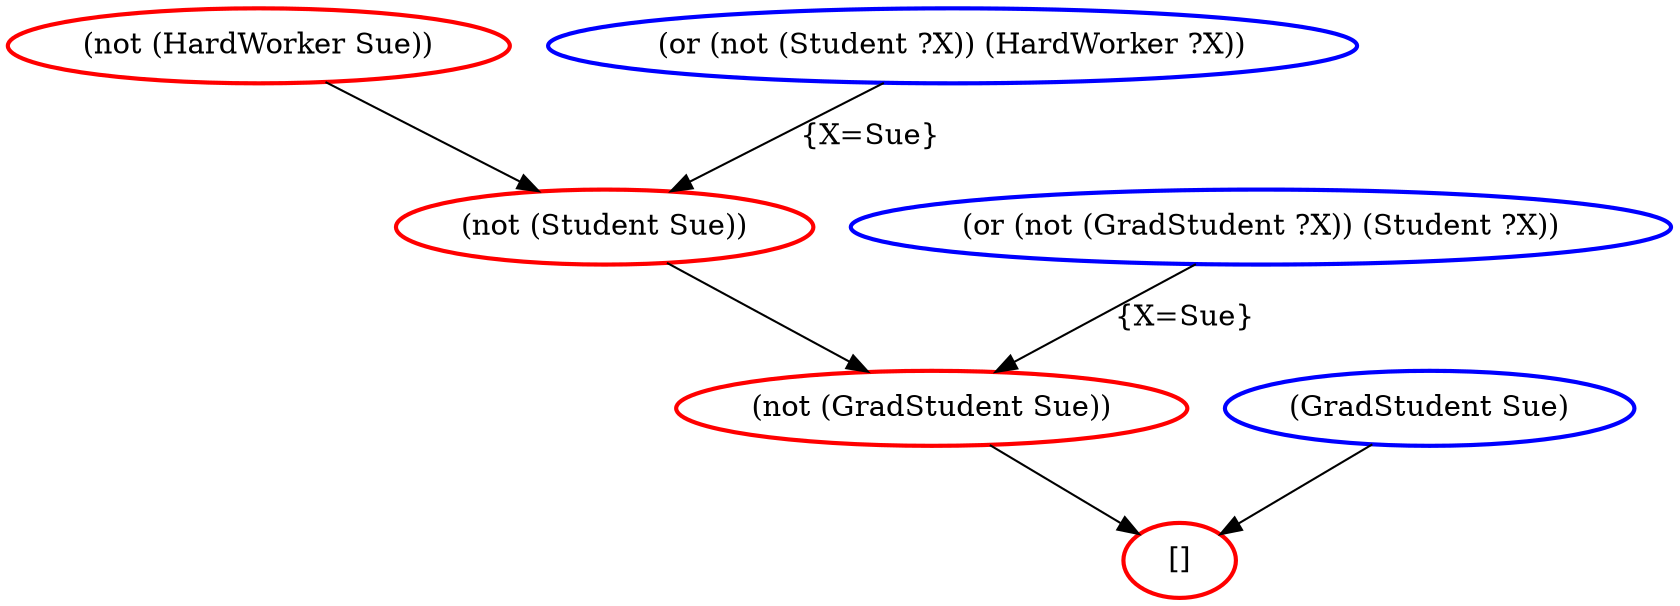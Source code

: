 digraph Output {
24 [label="(not (HardWorker Sue))",color=red,penwidth = 2.0];
11 [label="(or (not (Student ?X)) (HardWorker ?X))",color=blue,penwidth = 2.0];
36 [label="(not (Student Sue))",color=red,penwidth = 2.0];
11->36[label="{X=Sue}"]
24->36

2 [label="(or (not (GradStudent ?X)) (Student ?X))",color=blue,penwidth = 2.0];
70 [label="(not (GradStudent Sue))",color=red,penwidth = 2.0];
2->70[label="{X=Sue}"]
36->70

20 [label="(GradStudent Sue)",color=blue,penwidth = 2.0];
0 [label="[]",color=red,penwidth = 2.0];
20->0
70->0


}